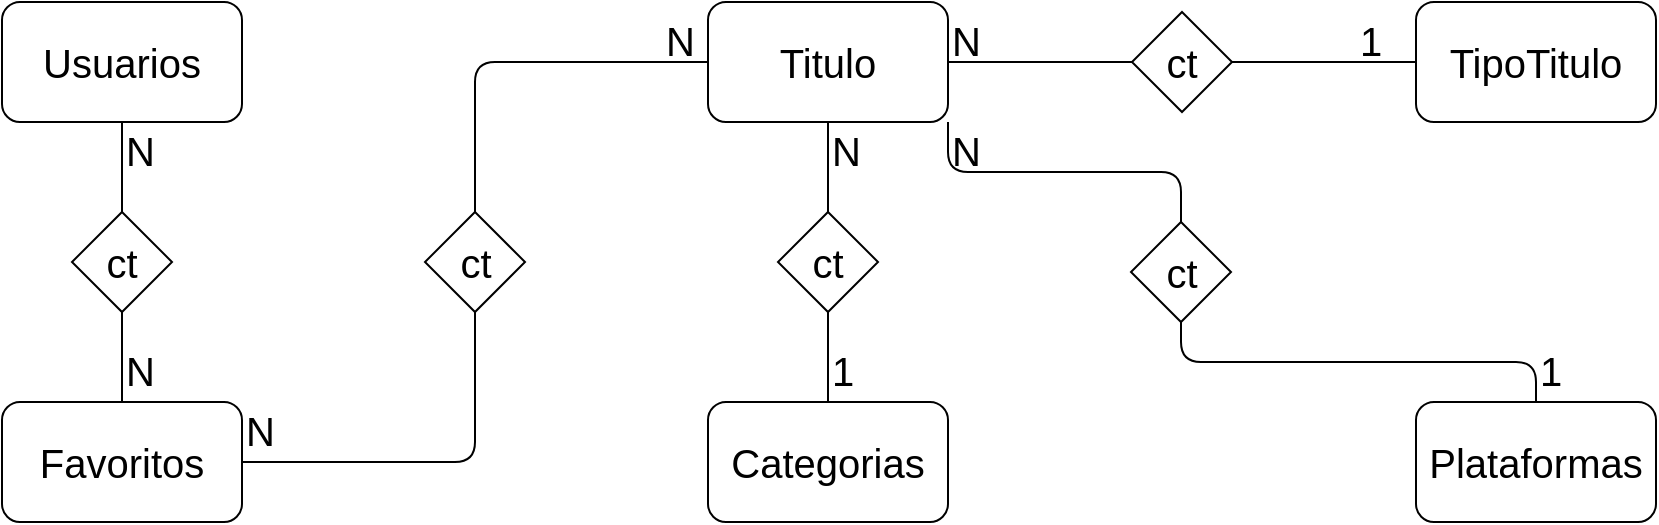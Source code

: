 <mxfile version="10.9.5" type="device"><diagram id="oxQ3Bjgj7ftXpW3iKCvN" name="CONCEITUAL"><mxGraphModel dx="942" dy="644" grid="1" gridSize="10" guides="1" tooltips="1" connect="1" arrows="1" fold="1" page="1" pageScale="1" pageWidth="827" pageHeight="1169" math="0" shadow="0"><root><mxCell id="0"/><mxCell id="1" parent="0"/><mxCell id="ZxhhWaUF28ifRmNvwUKZ-1" value="Usuarios&lt;br style=&quot;font-size: 20px;&quot;&gt;" style="rounded=1;whiteSpace=wrap;html=1;fontSize=20;" vertex="1" parent="1"><mxGeometry width="120" height="60" as="geometry"/></mxCell><mxCell id="ZxhhWaUF28ifRmNvwUKZ-2" value="Categorias&lt;br&gt;" style="rounded=1;whiteSpace=wrap;html=1;fontSize=20;" vertex="1" parent="1"><mxGeometry x="353" y="200" width="120" height="60" as="geometry"/></mxCell><mxCell id="ZxhhWaUF28ifRmNvwUKZ-3" value="Titulo" style="rounded=1;whiteSpace=wrap;html=1;fontSize=20;" vertex="1" parent="1"><mxGeometry x="353" width="120" height="60" as="geometry"/></mxCell><mxCell id="ZxhhWaUF28ifRmNvwUKZ-4" value="TipoTitulo" style="rounded=1;whiteSpace=wrap;html=1;fontSize=20;" vertex="1" parent="1"><mxGeometry x="707" width="120" height="60" as="geometry"/></mxCell><mxCell id="ZxhhWaUF28ifRmNvwUKZ-7" value="" style="endArrow=none;html=1;fontSize=20;entryX=0.5;entryY=1;entryDx=0;entryDy=0;exitX=0.5;exitY=0;exitDx=0;exitDy=0;" edge="1" parent="1" source="ZxhhWaUF28ifRmNvwUKZ-2" target="ZxhhWaUF28ifRmNvwUKZ-8"><mxGeometry width="50" height="50" relative="1" as="geometry"><mxPoint x="70" y="210" as="sourcePoint"/><mxPoint x="250" y="160" as="targetPoint"/></mxGeometry></mxCell><mxCell id="ZxhhWaUF28ifRmNvwUKZ-8" value="ct" style="rhombus;whiteSpace=wrap;html=1;fontSize=20;" vertex="1" parent="1"><mxGeometry x="388" y="105" width="50" height="50" as="geometry"/></mxCell><mxCell id="ZxhhWaUF28ifRmNvwUKZ-9" value="" style="endArrow=none;html=1;fontSize=20;entryX=0.5;entryY=1;entryDx=0;entryDy=0;exitX=0.5;exitY=0;exitDx=0;exitDy=0;" edge="1" parent="1" source="ZxhhWaUF28ifRmNvwUKZ-8" target="ZxhhWaUF28ifRmNvwUKZ-3"><mxGeometry width="50" height="50" relative="1" as="geometry"><mxPoint x="340" y="130" as="sourcePoint"/><mxPoint x="340" y="85" as="targetPoint"/></mxGeometry></mxCell><mxCell id="ZxhhWaUF28ifRmNvwUKZ-10" value="ct" style="rhombus;whiteSpace=wrap;html=1;fontSize=20;" vertex="1" parent="1"><mxGeometry x="565" y="5" width="50" height="50" as="geometry"/></mxCell><mxCell id="ZxhhWaUF28ifRmNvwUKZ-11" value="" style="endArrow=none;html=1;fontSize=20;entryX=0;entryY=0.5;entryDx=0;entryDy=0;exitX=1;exitY=0.5;exitDx=0;exitDy=0;" edge="1" parent="1" source="ZxhhWaUF28ifRmNvwUKZ-3" target="ZxhhWaUF28ifRmNvwUKZ-10"><mxGeometry width="50" height="50" relative="1" as="geometry"><mxPoint x="520" y="105" as="sourcePoint"/><mxPoint x="520" y="60" as="targetPoint"/></mxGeometry></mxCell><mxCell id="ZxhhWaUF28ifRmNvwUKZ-13" value="" style="endArrow=none;html=1;fontSize=20;entryX=0;entryY=0.5;entryDx=0;entryDy=0;exitX=1;exitY=0.5;exitDx=0;exitDy=0;" edge="1" parent="1" source="ZxhhWaUF28ifRmNvwUKZ-10" target="ZxhhWaUF28ifRmNvwUKZ-4"><mxGeometry width="50" height="50" relative="1" as="geometry"><mxPoint x="580" y="120" as="sourcePoint"/><mxPoint x="672" y="120" as="targetPoint"/></mxGeometry></mxCell><mxCell id="ZxhhWaUF28ifRmNvwUKZ-14" value="1&lt;br&gt;" style="text;html=1;resizable=0;points=[];autosize=1;align=left;verticalAlign=top;spacingTop=-4;fontSize=20;" vertex="1" parent="1"><mxGeometry x="413" y="170" width="30" height="30" as="geometry"/></mxCell><mxCell id="ZxhhWaUF28ifRmNvwUKZ-15" value="N" style="text;html=1;resizable=0;points=[];autosize=1;align=left;verticalAlign=top;spacingTop=-4;fontSize=20;" vertex="1" parent="1"><mxGeometry x="413" y="60" width="30" height="30" as="geometry"/></mxCell><mxCell id="ZxhhWaUF28ifRmNvwUKZ-16" value="N" style="text;html=1;resizable=0;points=[];autosize=1;align=left;verticalAlign=top;spacingTop=-4;fontSize=20;" vertex="1" parent="1"><mxGeometry x="473" y="5" width="30" height="30" as="geometry"/></mxCell><mxCell id="ZxhhWaUF28ifRmNvwUKZ-17" value="1&lt;br&gt;" style="text;html=1;resizable=0;points=[];autosize=1;align=left;verticalAlign=top;spacingTop=-4;fontSize=20;" vertex="1" parent="1"><mxGeometry x="677" y="5" width="30" height="30" as="geometry"/></mxCell><mxCell id="9em7kanxbdzNdByrtez9-1" value="Favoritos" style="rounded=1;whiteSpace=wrap;html=1;fontSize=20;" vertex="1" parent="1"><mxGeometry y="200" width="120" height="60" as="geometry"/></mxCell><mxCell id="9em7kanxbdzNdByrtez9-3" value="ct" style="rhombus;whiteSpace=wrap;html=1;fontSize=20;" vertex="1" parent="1"><mxGeometry x="35" y="105" width="50" height="50" as="geometry"/></mxCell><mxCell id="9em7kanxbdzNdByrtez9-4" value="N" style="text;html=1;resizable=0;points=[];autosize=1;align=left;verticalAlign=top;spacingTop=-4;fontSize=20;" vertex="1" parent="1"><mxGeometry x="60" y="60" width="30" height="30" as="geometry"/></mxCell><mxCell id="9em7kanxbdzNdByrtez9-8" value="" style="endArrow=none;html=1;fontSize=20;entryX=0.5;entryY=1;entryDx=0;entryDy=0;exitX=0.5;exitY=0;exitDx=0;exitDy=0;" edge="1" parent="1" source="9em7kanxbdzNdByrtez9-3" target="ZxhhWaUF28ifRmNvwUKZ-1"><mxGeometry width="50" height="50" relative="1" as="geometry"><mxPoint x="280" y="100" as="sourcePoint"/><mxPoint x="280" y="55" as="targetPoint"/></mxGeometry></mxCell><mxCell id="XELGwc09hbHhfYfzpmjC-1" value="" style="endArrow=none;html=1;fontSize=20;entryX=0.5;entryY=1;entryDx=0;entryDy=0;exitX=0.5;exitY=0;exitDx=0;exitDy=0;" edge="1" parent="1"><mxGeometry width="50" height="50" relative="1" as="geometry"><mxPoint x="60" y="200" as="sourcePoint"/><mxPoint x="60" y="155" as="targetPoint"/></mxGeometry></mxCell><mxCell id="XELGwc09hbHhfYfzpmjC-2" value="N" style="text;html=1;resizable=0;points=[];autosize=1;align=left;verticalAlign=top;spacingTop=-4;fontSize=20;" vertex="1" parent="1"><mxGeometry x="60" y="170" width="30" height="30" as="geometry"/></mxCell><mxCell id="XELGwc09hbHhfYfzpmjC-4" value="ct" style="rhombus;whiteSpace=wrap;html=1;fontSize=20;" vertex="1" parent="1"><mxGeometry x="211.5" y="105" width="50" height="50" as="geometry"/></mxCell><mxCell id="XELGwc09hbHhfYfzpmjC-5" value="" style="endArrow=none;html=1;fontSize=20;entryX=0;entryY=0.5;entryDx=0;entryDy=0;edgeStyle=orthogonalEdgeStyle;exitX=0.5;exitY=0;exitDx=0;exitDy=0;" edge="1" parent="1" source="XELGwc09hbHhfYfzpmjC-4" target="ZxhhWaUF28ifRmNvwUKZ-3"><mxGeometry width="50" height="50" relative="1" as="geometry"><mxPoint x="250" y="90" as="sourcePoint"/><mxPoint x="565" y="89" as="targetPoint"/><Array as="points"><mxPoint x="237" y="30"/></Array></mxGeometry></mxCell><mxCell id="XELGwc09hbHhfYfzpmjC-7" value="" style="endArrow=none;html=1;fontSize=20;entryX=0.5;entryY=1;entryDx=0;entryDy=0;edgeStyle=orthogonalEdgeStyle;exitX=1;exitY=0.5;exitDx=0;exitDy=0;" edge="1" parent="1" source="9em7kanxbdzNdByrtez9-1" target="XELGwc09hbHhfYfzpmjC-4"><mxGeometry width="50" height="50" relative="1" as="geometry"><mxPoint x="203.5" y="275" as="sourcePoint"/><mxPoint x="319.5" y="200" as="targetPoint"/><Array as="points"><mxPoint x="237" y="230"/></Array></mxGeometry></mxCell><mxCell id="XELGwc09hbHhfYfzpmjC-8" value="N" style="text;html=1;resizable=0;points=[];autosize=1;align=left;verticalAlign=top;spacingTop=-4;fontSize=20;" vertex="1" parent="1"><mxGeometry x="120" y="200" width="30" height="30" as="geometry"/></mxCell><mxCell id="XELGwc09hbHhfYfzpmjC-9" value="N" style="text;html=1;resizable=0;points=[];autosize=1;align=left;verticalAlign=top;spacingTop=-4;fontSize=20;" vertex="1" parent="1"><mxGeometry x="330" y="5" width="30" height="30" as="geometry"/></mxCell><mxCell id="zKBcGv0tfLAlnNsHL4mS-1" value="Plataformas" style="rounded=1;whiteSpace=wrap;html=1;fontSize=20;" vertex="1" parent="1"><mxGeometry x="707" y="200" width="120" height="60" as="geometry"/></mxCell><mxCell id="zKBcGv0tfLAlnNsHL4mS-2" value="ct" style="rhombus;whiteSpace=wrap;html=1;fontSize=20;" vertex="1" parent="1"><mxGeometry x="564.5" y="110" width="50" height="50" as="geometry"/></mxCell><mxCell id="zKBcGv0tfLAlnNsHL4mS-5" value="" style="endArrow=none;html=1;fontSize=20;exitX=0.5;exitY=0;exitDx=0;exitDy=0;entryX=1;entryY=1;entryDx=0;entryDy=0;entryPerimeter=0;edgeStyle=orthogonalEdgeStyle;" edge="1" parent="1" source="zKBcGv0tfLAlnNsHL4mS-2" target="ZxhhWaUF28ifRmNvwUKZ-3"><mxGeometry width="50" height="50" relative="1" as="geometry"><mxPoint x="520" y="112.5" as="sourcePoint"/><mxPoint x="480" y="59" as="targetPoint"/></mxGeometry></mxCell><mxCell id="zKBcGv0tfLAlnNsHL4mS-6" value="" style="endArrow=none;html=1;fontSize=20;entryX=0.5;entryY=1;entryDx=0;entryDy=0;exitX=0.5;exitY=0;exitDx=0;exitDy=0;edgeStyle=orthogonalEdgeStyle;" edge="1" parent="1" source="zKBcGv0tfLAlnNsHL4mS-1" target="zKBcGv0tfLAlnNsHL4mS-2"><mxGeometry width="50" height="50" relative="1" as="geometry"><mxPoint x="600" y="230" as="sourcePoint"/><mxPoint x="590" y="68" as="targetPoint"/></mxGeometry></mxCell><mxCell id="zKBcGv0tfLAlnNsHL4mS-7" value="1&lt;br&gt;" style="text;html=1;resizable=0;points=[];autosize=1;align=left;verticalAlign=top;spacingTop=-4;fontSize=20;" vertex="1" parent="1"><mxGeometry x="767" y="170" width="30" height="30" as="geometry"/></mxCell><mxCell id="zKBcGv0tfLAlnNsHL4mS-9" value="N" style="text;html=1;resizable=0;points=[];autosize=1;align=left;verticalAlign=top;spacingTop=-4;fontSize=20;" vertex="1" parent="1"><mxGeometry x="473" y="60" width="30" height="30" as="geometry"/></mxCell></root></mxGraphModel></diagram><diagram id="Nsr9oQmYb4aesGGPG6oc" name="LOGICO"><mxGraphModel dx="942" dy="644" grid="1" gridSize="10" guides="1" tooltips="1" connect="1" arrows="1" fold="1" page="1" pageScale="1" pageWidth="827" pageHeight="1169" math="0" shadow="0"><root><mxCell id="A2-IL03qtWLDRvxZ3w7h-0"/><mxCell id="A2-IL03qtWLDRvxZ3w7h-1" parent="A2-IL03qtWLDRvxZ3w7h-0"/><mxCell id="A2-IL03qtWLDRvxZ3w7h-2" value="Usuarios" style="swimlane;fontStyle=0;childLayout=stackLayout;horizontal=1;startSize=26;fillColor=#e0e0e0;horizontalStack=0;resizeParent=1;resizeParentMax=0;resizeLast=0;collapsible=1;marginBottom=0;swimlaneFillColor=#ffffff;align=center;fontSize=14;" vertex="1" parent="A2-IL03qtWLDRvxZ3w7h-1"><mxGeometry x="313" y="126.5" width="200" height="196" as="geometry"/></mxCell><mxCell id="A2-IL03qtWLDRvxZ3w7h-3" value="IdUsuario: int" style="shape=partialRectangle;top=0;left=0;right=0;bottom=1;align=left;verticalAlign=middle;fillColor=none;spacingLeft=34;spacingRight=4;overflow=hidden;rotatable=0;points=[[0,0.5],[1,0.5]];portConstraint=eastwest;dropTarget=0;fontStyle=5;fontSize=12;" vertex="1" parent="A2-IL03qtWLDRvxZ3w7h-2"><mxGeometry y="26" width="200" height="30" as="geometry"/></mxCell><mxCell id="A2-IL03qtWLDRvxZ3w7h-4" value="PK" style="shape=partialRectangle;top=0;left=0;bottom=0;fillColor=none;align=left;verticalAlign=middle;spacingLeft=4;spacingRight=4;overflow=hidden;rotatable=0;points=[];portConstraint=eastwest;part=1;fontSize=12;" vertex="1" connectable="0" parent="A2-IL03qtWLDRvxZ3w7h-3"><mxGeometry width="30" height="30" as="geometry"/></mxCell><mxCell id="A2-IL03qtWLDRvxZ3w7h-5" value="Nome: varchar (200)" style="shape=partialRectangle;top=0;left=0;right=0;bottom=0;align=left;verticalAlign=top;fillColor=none;spacingLeft=34;spacingRight=4;overflow=hidden;rotatable=0;points=[[0,0.5],[1,0.5]];portConstraint=eastwest;dropTarget=0;fontSize=12;" vertex="1" parent="A2-IL03qtWLDRvxZ3w7h-2"><mxGeometry y="56" width="200" height="26" as="geometry"/></mxCell><mxCell id="A2-IL03qtWLDRvxZ3w7h-6" value="" style="shape=partialRectangle;top=0;left=0;bottom=0;fillColor=none;align=left;verticalAlign=top;spacingLeft=4;spacingRight=4;overflow=hidden;rotatable=0;points=[];portConstraint=eastwest;part=1;fontSize=12;" vertex="1" connectable="0" parent="A2-IL03qtWLDRvxZ3w7h-5"><mxGeometry width="30" height="26" as="geometry"/></mxCell><mxCell id="A2-IL03qtWLDRvxZ3w7h-7" value="Email: varchar (200)" style="shape=partialRectangle;top=0;left=0;right=0;bottom=0;align=left;verticalAlign=top;fillColor=none;spacingLeft=34;spacingRight=4;overflow=hidden;rotatable=0;points=[[0,0.5],[1,0.5]];portConstraint=eastwest;dropTarget=0;fontSize=12;" vertex="1" parent="A2-IL03qtWLDRvxZ3w7h-2"><mxGeometry y="82" width="200" height="26" as="geometry"/></mxCell><mxCell id="A2-IL03qtWLDRvxZ3w7h-8" value="" style="shape=partialRectangle;top=0;left=0;bottom=0;fillColor=none;align=left;verticalAlign=top;spacingLeft=4;spacingRight=4;overflow=hidden;rotatable=0;points=[];portConstraint=eastwest;part=1;fontSize=12;" vertex="1" connectable="0" parent="A2-IL03qtWLDRvxZ3w7h-7"><mxGeometry width="30" height="26" as="geometry"/></mxCell><mxCell id="A2-IL03qtWLDRvxZ3w7h-9" value="Senha: varchar (200)" style="shape=partialRectangle;top=0;left=0;right=0;bottom=0;align=left;verticalAlign=top;fillColor=none;spacingLeft=34;spacingRight=4;overflow=hidden;rotatable=0;points=[[0,0.5],[1,0.5]];portConstraint=eastwest;dropTarget=0;fontSize=12;" vertex="1" parent="A2-IL03qtWLDRvxZ3w7h-2"><mxGeometry y="108" width="200" height="26" as="geometry"/></mxCell><mxCell id="A2-IL03qtWLDRvxZ3w7h-10" value="" style="shape=partialRectangle;top=0;left=0;bottom=0;fillColor=none;align=left;verticalAlign=top;spacingLeft=4;spacingRight=4;overflow=hidden;rotatable=0;points=[];portConstraint=eastwest;part=1;fontSize=12;" vertex="1" connectable="0" parent="A2-IL03qtWLDRvxZ3w7h-9"><mxGeometry width="30" height="26" as="geometry"/></mxCell><mxCell id="A2-IL03qtWLDRvxZ3w7h-32" value="Admin: bit" style="shape=partialRectangle;top=0;left=0;right=0;bottom=0;align=left;verticalAlign=top;fillColor=none;spacingLeft=34;spacingRight=4;overflow=hidden;rotatable=0;points=[[0,0.5],[1,0.5]];portConstraint=eastwest;dropTarget=0;fontSize=12;" vertex="1" parent="A2-IL03qtWLDRvxZ3w7h-2"><mxGeometry y="134" width="200" height="26" as="geometry"/></mxCell><mxCell id="A2-IL03qtWLDRvxZ3w7h-33" value="" style="shape=partialRectangle;top=0;left=0;bottom=0;fillColor=none;align=left;verticalAlign=top;spacingLeft=4;spacingRight=4;overflow=hidden;rotatable=0;points=[];portConstraint=eastwest;part=1;fontSize=12;" vertex="1" connectable="0" parent="A2-IL03qtWLDRvxZ3w7h-32"><mxGeometry width="30" height="26" as="geometry"/></mxCell><mxCell id="A2-IL03qtWLDRvxZ3w7h-30" value="DataNascimento: Date" style="shape=partialRectangle;top=0;left=0;right=0;bottom=0;align=left;verticalAlign=top;fillColor=none;spacingLeft=34;spacingRight=4;overflow=hidden;rotatable=0;points=[[0,0.5],[1,0.5]];portConstraint=eastwest;dropTarget=0;fontSize=12;" vertex="1" parent="A2-IL03qtWLDRvxZ3w7h-2"><mxGeometry y="160" width="200" height="26" as="geometry"/></mxCell><mxCell id="A2-IL03qtWLDRvxZ3w7h-31" value="" style="shape=partialRectangle;top=0;left=0;bottom=0;fillColor=none;align=left;verticalAlign=top;spacingLeft=4;spacingRight=4;overflow=hidden;rotatable=0;points=[];portConstraint=eastwest;part=1;fontSize=12;" vertex="1" connectable="0" parent="A2-IL03qtWLDRvxZ3w7h-30"><mxGeometry width="30" height="26" as="geometry"/></mxCell><mxCell id="A2-IL03qtWLDRvxZ3w7h-11" value="" style="shape=partialRectangle;top=0;left=0;right=0;bottom=0;align=left;verticalAlign=top;fillColor=none;spacingLeft=34;spacingRight=4;overflow=hidden;rotatable=0;points=[[0,0.5],[1,0.5]];portConstraint=eastwest;dropTarget=0;fontSize=12;" vertex="1" parent="A2-IL03qtWLDRvxZ3w7h-2"><mxGeometry y="186" width="200" height="10" as="geometry"/></mxCell><mxCell id="A2-IL03qtWLDRvxZ3w7h-12" value="" style="shape=partialRectangle;top=0;left=0;bottom=0;fillColor=none;align=left;verticalAlign=top;spacingLeft=4;spacingRight=4;overflow=hidden;rotatable=0;points=[];portConstraint=eastwest;part=1;fontSize=12;" vertex="1" connectable="0" parent="A2-IL03qtWLDRvxZ3w7h-11"><mxGeometry width="30" height="10" as="geometry"/></mxCell><mxCell id="D01p6Mc8b70RiHTrYPNM-0" value="Titulos" style="swimlane;fontStyle=0;childLayout=stackLayout;horizontal=1;startSize=26;fillColor=#e0e0e0;horizontalStack=0;resizeParent=1;resizeParentMax=0;resizeLast=0;collapsible=1;marginBottom=0;swimlaneFillColor=#ffffff;align=center;fontSize=14;" vertex="1" parent="A2-IL03qtWLDRvxZ3w7h-1"><mxGeometry x="627" width="200" height="260" as="geometry"/></mxCell><mxCell id="D01p6Mc8b70RiHTrYPNM-1" value="IdTitulo: int" style="shape=partialRectangle;top=0;left=0;right=0;bottom=1;align=left;verticalAlign=middle;fillColor=none;spacingLeft=34;spacingRight=4;overflow=hidden;rotatable=0;points=[[0,0.5],[1,0.5]];portConstraint=eastwest;dropTarget=0;fontStyle=5;fontSize=12;" vertex="1" parent="D01p6Mc8b70RiHTrYPNM-0"><mxGeometry y="26" width="200" height="30" as="geometry"/></mxCell><mxCell id="D01p6Mc8b70RiHTrYPNM-2" value="PK" style="shape=partialRectangle;top=0;left=0;bottom=0;fillColor=none;align=left;verticalAlign=middle;spacingLeft=4;spacingRight=4;overflow=hidden;rotatable=0;points=[];portConstraint=eastwest;part=1;fontSize=12;" vertex="1" connectable="0" parent="D01p6Mc8b70RiHTrYPNM-1"><mxGeometry width="30" height="30" as="geometry"/></mxCell><mxCell id="NqF0XAkTwT_WUXVTqpg3-2" value="IdCategoria: int" style="shape=partialRectangle;top=0;left=0;right=0;bottom=1;align=left;verticalAlign=middle;fillColor=none;spacingLeft=34;spacingRight=4;overflow=hidden;rotatable=0;points=[[0,0.5],[1,0.5]];portConstraint=eastwest;dropTarget=0;fontStyle=5;fontSize=12;" vertex="1" parent="D01p6Mc8b70RiHTrYPNM-0"><mxGeometry y="56" width="200" height="30" as="geometry"/></mxCell><mxCell id="NqF0XAkTwT_WUXVTqpg3-3" value="FK" style="shape=partialRectangle;top=0;left=0;bottom=0;fillColor=none;align=left;verticalAlign=middle;spacingLeft=4;spacingRight=4;overflow=hidden;rotatable=0;points=[];portConstraint=eastwest;part=1;fontSize=12;" vertex="1" connectable="0" parent="NqF0XAkTwT_WUXVTqpg3-2"><mxGeometry width="30" height="30" as="geometry"/></mxCell><mxCell id="NqF0XAkTwT_WUXVTqpg3-6" value="IdTipoTitulo: int" style="shape=partialRectangle;top=0;left=0;right=0;bottom=1;align=left;verticalAlign=middle;fillColor=none;spacingLeft=34;spacingRight=4;overflow=hidden;rotatable=0;points=[[0,0.5],[1,0.5]];portConstraint=eastwest;dropTarget=0;fontStyle=5;fontSize=12;" vertex="1" parent="D01p6Mc8b70RiHTrYPNM-0"><mxGeometry y="86" width="200" height="30" as="geometry"/></mxCell><mxCell id="NqF0XAkTwT_WUXVTqpg3-7" value="FK" style="shape=partialRectangle;top=0;left=0;bottom=0;fillColor=none;align=left;verticalAlign=middle;spacingLeft=4;spacingRight=4;overflow=hidden;rotatable=0;points=[];portConstraint=eastwest;part=1;fontSize=12;" vertex="1" connectable="0" parent="NqF0XAkTwT_WUXVTqpg3-6"><mxGeometry width="30" height="30" as="geometry"/></mxCell><mxCell id="4ZD9YYrCYU9d6HBrDQgc-28" value="IdPlataforma: int" style="shape=partialRectangle;top=0;left=0;right=0;bottom=1;align=left;verticalAlign=middle;fillColor=none;spacingLeft=34;spacingRight=4;overflow=hidden;rotatable=0;points=[[0,0.5],[1,0.5]];portConstraint=eastwest;dropTarget=0;fontStyle=5;fontSize=12;" vertex="1" parent="D01p6Mc8b70RiHTrYPNM-0"><mxGeometry y="116" width="200" height="30" as="geometry"/></mxCell><mxCell id="4ZD9YYrCYU9d6HBrDQgc-29" value="FK" style="shape=partialRectangle;top=0;left=0;bottom=0;fillColor=none;align=left;verticalAlign=middle;spacingLeft=4;spacingRight=4;overflow=hidden;rotatable=0;points=[];portConstraint=eastwest;part=1;fontSize=12;" vertex="1" connectable="0" parent="4ZD9YYrCYU9d6HBrDQgc-28"><mxGeometry width="30" height="30" as="geometry"/></mxCell><mxCell id="D01p6Mc8b70RiHTrYPNM-3" value="Nome: varchar (200)" style="shape=partialRectangle;top=0;left=0;right=0;bottom=0;align=left;verticalAlign=top;fillColor=none;spacingLeft=34;spacingRight=4;overflow=hidden;rotatable=0;points=[[0,0.5],[1,0.5]];portConstraint=eastwest;dropTarget=0;fontSize=12;" vertex="1" parent="D01p6Mc8b70RiHTrYPNM-0"><mxGeometry y="146" width="200" height="26" as="geometry"/></mxCell><mxCell id="D01p6Mc8b70RiHTrYPNM-4" value="" style="shape=partialRectangle;top=0;left=0;bottom=0;fillColor=none;align=left;verticalAlign=top;spacingLeft=4;spacingRight=4;overflow=hidden;rotatable=0;points=[];portConstraint=eastwest;part=1;fontSize=12;" vertex="1" connectable="0" parent="D01p6Mc8b70RiHTrYPNM-3"><mxGeometry width="30" height="26" as="geometry"/></mxCell><mxCell id="D01p6Mc8b70RiHTrYPNM-5" value="Sinopse: text" style="shape=partialRectangle;top=0;left=0;right=0;bottom=0;align=left;verticalAlign=top;fillColor=none;spacingLeft=34;spacingRight=4;overflow=hidden;rotatable=0;points=[[0,0.5],[1,0.5]];portConstraint=eastwest;dropTarget=0;fontSize=12;" vertex="1" parent="D01p6Mc8b70RiHTrYPNM-0"><mxGeometry y="172" width="200" height="26" as="geometry"/></mxCell><mxCell id="D01p6Mc8b70RiHTrYPNM-6" value="" style="shape=partialRectangle;top=0;left=0;bottom=0;fillColor=none;align=left;verticalAlign=top;spacingLeft=4;spacingRight=4;overflow=hidden;rotatable=0;points=[];portConstraint=eastwest;part=1;fontSize=12;" vertex="1" connectable="0" parent="D01p6Mc8b70RiHTrYPNM-5"><mxGeometry width="30" height="26" as="geometry"/></mxCell><mxCell id="D01p6Mc8b70RiHTrYPNM-7" value="Duracao: int" style="shape=partialRectangle;top=0;left=0;right=0;bottom=0;align=left;verticalAlign=top;fillColor=none;spacingLeft=34;spacingRight=4;overflow=hidden;rotatable=0;points=[[0,0.5],[1,0.5]];portConstraint=eastwest;dropTarget=0;fontSize=12;" vertex="1" parent="D01p6Mc8b70RiHTrYPNM-0"><mxGeometry y="198" width="200" height="26" as="geometry"/></mxCell><mxCell id="D01p6Mc8b70RiHTrYPNM-8" value="" style="shape=partialRectangle;top=0;left=0;bottom=0;fillColor=none;align=left;verticalAlign=top;spacingLeft=4;spacingRight=4;overflow=hidden;rotatable=0;points=[];portConstraint=eastwest;part=1;fontSize=12;" vertex="1" connectable="0" parent="D01p6Mc8b70RiHTrYPNM-7"><mxGeometry width="30" height="26" as="geometry"/></mxCell><mxCell id="NqF0XAkTwT_WUXVTqpg3-4" value="DataLancamento: Date" style="shape=partialRectangle;top=0;left=0;right=0;bottom=0;align=left;verticalAlign=top;fillColor=none;spacingLeft=34;spacingRight=4;overflow=hidden;rotatable=0;points=[[0,0.5],[1,0.5]];portConstraint=eastwest;dropTarget=0;fontSize=12;" vertex="1" parent="D01p6Mc8b70RiHTrYPNM-0"><mxGeometry y="224" width="200" height="26" as="geometry"/></mxCell><mxCell id="NqF0XAkTwT_WUXVTqpg3-5" value="" style="shape=partialRectangle;top=0;left=0;bottom=0;fillColor=none;align=left;verticalAlign=top;spacingLeft=4;spacingRight=4;overflow=hidden;rotatable=0;points=[];portConstraint=eastwest;part=1;fontSize=12;" vertex="1" connectable="0" parent="NqF0XAkTwT_WUXVTqpg3-4"><mxGeometry width="30" height="26" as="geometry"/></mxCell><mxCell id="D01p6Mc8b70RiHTrYPNM-13" value="" style="shape=partialRectangle;top=0;left=0;right=0;bottom=0;align=left;verticalAlign=top;fillColor=none;spacingLeft=34;spacingRight=4;overflow=hidden;rotatable=0;points=[[0,0.5],[1,0.5]];portConstraint=eastwest;dropTarget=0;fontSize=12;" vertex="1" parent="D01p6Mc8b70RiHTrYPNM-0"><mxGeometry y="250" width="200" height="10" as="geometry"/></mxCell><mxCell id="D01p6Mc8b70RiHTrYPNM-14" value="" style="shape=partialRectangle;top=0;left=0;bottom=0;fillColor=none;align=left;verticalAlign=top;spacingLeft=4;spacingRight=4;overflow=hidden;rotatable=0;points=[];portConstraint=eastwest;part=1;fontSize=12;" vertex="1" connectable="0" parent="D01p6Mc8b70RiHTrYPNM-13"><mxGeometry width="30" height="10" as="geometry"/></mxCell><mxCell id="NqF0XAkTwT_WUXVTqpg3-8" value="Categorias" style="swimlane;fontStyle=0;childLayout=stackLayout;horizontal=1;startSize=26;fillColor=#e0e0e0;horizontalStack=0;resizeParent=1;resizeParentMax=0;resizeLast=0;collapsible=1;marginBottom=0;swimlaneFillColor=#ffffff;align=center;fontSize=14;" vertex="1" parent="A2-IL03qtWLDRvxZ3w7h-1"><mxGeometry y="116" width="200" height="92" as="geometry"/></mxCell><mxCell id="NqF0XAkTwT_WUXVTqpg3-11" value="IdCategoria: int" style="shape=partialRectangle;top=0;left=0;right=0;bottom=1;align=left;verticalAlign=middle;fillColor=none;spacingLeft=34;spacingRight=4;overflow=hidden;rotatable=0;points=[[0,0.5],[1,0.5]];portConstraint=eastwest;dropTarget=0;fontStyle=5;fontSize=12;" vertex="1" parent="NqF0XAkTwT_WUXVTqpg3-8"><mxGeometry y="26" width="200" height="30" as="geometry"/></mxCell><mxCell id="NqF0XAkTwT_WUXVTqpg3-12" value="PK" style="shape=partialRectangle;top=0;left=0;bottom=0;fillColor=none;align=left;verticalAlign=middle;spacingLeft=4;spacingRight=4;overflow=hidden;rotatable=0;points=[];portConstraint=eastwest;part=1;fontSize=12;" vertex="1" connectable="0" parent="NqF0XAkTwT_WUXVTqpg3-11"><mxGeometry width="30" height="30" as="geometry"/></mxCell><mxCell id="NqF0XAkTwT_WUXVTqpg3-15" value="Nome: varchar (200)" style="shape=partialRectangle;top=0;left=0;right=0;bottom=0;align=left;verticalAlign=top;fillColor=none;spacingLeft=34;spacingRight=4;overflow=hidden;rotatable=0;points=[[0,0.5],[1,0.5]];portConstraint=eastwest;dropTarget=0;fontSize=12;" vertex="1" parent="NqF0XAkTwT_WUXVTqpg3-8"><mxGeometry y="56" width="200" height="26" as="geometry"/></mxCell><mxCell id="NqF0XAkTwT_WUXVTqpg3-16" value="" style="shape=partialRectangle;top=0;left=0;bottom=0;fillColor=none;align=left;verticalAlign=top;spacingLeft=4;spacingRight=4;overflow=hidden;rotatable=0;points=[];portConstraint=eastwest;part=1;fontSize=12;" vertex="1" connectable="0" parent="NqF0XAkTwT_WUXVTqpg3-15"><mxGeometry width="30" height="26" as="geometry"/></mxCell><mxCell id="NqF0XAkTwT_WUXVTqpg3-23" value="" style="shape=partialRectangle;top=0;left=0;right=0;bottom=0;align=left;verticalAlign=top;fillColor=none;spacingLeft=34;spacingRight=4;overflow=hidden;rotatable=0;points=[[0,0.5],[1,0.5]];portConstraint=eastwest;dropTarget=0;fontSize=12;" vertex="1" parent="NqF0XAkTwT_WUXVTqpg3-8"><mxGeometry y="82" width="200" height="10" as="geometry"/></mxCell><mxCell id="NqF0XAkTwT_WUXVTqpg3-24" value="" style="shape=partialRectangle;top=0;left=0;bottom=0;fillColor=none;align=left;verticalAlign=top;spacingLeft=4;spacingRight=4;overflow=hidden;rotatable=0;points=[];portConstraint=eastwest;part=1;fontSize=12;" vertex="1" connectable="0" parent="NqF0XAkTwT_WUXVTqpg3-23"><mxGeometry width="30" height="10" as="geometry"/></mxCell><mxCell id="NqF0XAkTwT_WUXVTqpg3-26" value="TipoTitulo" style="swimlane;fontStyle=0;childLayout=stackLayout;horizontal=1;startSize=26;fillColor=#e0e0e0;horizontalStack=0;resizeParent=1;resizeParentMax=0;resizeLast=0;collapsible=1;marginBottom=0;swimlaneFillColor=#ffffff;align=center;fontSize=14;" vertex="1" parent="A2-IL03qtWLDRvxZ3w7h-1"><mxGeometry width="200" height="92" as="geometry"/></mxCell><mxCell id="NqF0XAkTwT_WUXVTqpg3-27" value="IdTipoTitulo: int" style="shape=partialRectangle;top=0;left=0;right=0;bottom=1;align=left;verticalAlign=middle;fillColor=none;spacingLeft=34;spacingRight=4;overflow=hidden;rotatable=0;points=[[0,0.5],[1,0.5]];portConstraint=eastwest;dropTarget=0;fontStyle=5;fontSize=12;" vertex="1" parent="NqF0XAkTwT_WUXVTqpg3-26"><mxGeometry y="26" width="200" height="30" as="geometry"/></mxCell><mxCell id="NqF0XAkTwT_WUXVTqpg3-28" value="PK" style="shape=partialRectangle;top=0;left=0;bottom=0;fillColor=none;align=left;verticalAlign=middle;spacingLeft=4;spacingRight=4;overflow=hidden;rotatable=0;points=[];portConstraint=eastwest;part=1;fontSize=12;" vertex="1" connectable="0" parent="NqF0XAkTwT_WUXVTqpg3-27"><mxGeometry width="30" height="30" as="geometry"/></mxCell><mxCell id="NqF0XAkTwT_WUXVTqpg3-33" value="Tipo: varchar (200)" style="shape=partialRectangle;top=0;left=0;right=0;bottom=0;align=left;verticalAlign=top;fillColor=none;spacingLeft=34;spacingRight=4;overflow=hidden;rotatable=0;points=[[0,0.5],[1,0.5]];portConstraint=eastwest;dropTarget=0;fontSize=12;" vertex="1" parent="NqF0XAkTwT_WUXVTqpg3-26"><mxGeometry y="56" width="200" height="26" as="geometry"/></mxCell><mxCell id="NqF0XAkTwT_WUXVTqpg3-34" value="" style="shape=partialRectangle;top=0;left=0;bottom=0;fillColor=none;align=left;verticalAlign=top;spacingLeft=4;spacingRight=4;overflow=hidden;rotatable=0;points=[];portConstraint=eastwest;part=1;fontSize=12;" vertex="1" connectable="0" parent="NqF0XAkTwT_WUXVTqpg3-33"><mxGeometry width="30" height="26" as="geometry"/></mxCell><mxCell id="NqF0XAkTwT_WUXVTqpg3-41" value="" style="shape=partialRectangle;top=0;left=0;right=0;bottom=0;align=left;verticalAlign=top;fillColor=none;spacingLeft=34;spacingRight=4;overflow=hidden;rotatable=0;points=[[0,0.5],[1,0.5]];portConstraint=eastwest;dropTarget=0;fontSize=12;" vertex="1" parent="NqF0XAkTwT_WUXVTqpg3-26"><mxGeometry y="82" width="200" height="10" as="geometry"/></mxCell><mxCell id="NqF0XAkTwT_WUXVTqpg3-42" value="" style="shape=partialRectangle;top=0;left=0;bottom=0;fillColor=none;align=left;verticalAlign=top;spacingLeft=4;spacingRight=4;overflow=hidden;rotatable=0;points=[];portConstraint=eastwest;part=1;fontSize=12;" vertex="1" connectable="0" parent="NqF0XAkTwT_WUXVTqpg3-41"><mxGeometry width="30" height="10" as="geometry"/></mxCell><mxCell id="N74ZzIYc8Mf-v1XXDu67-0" value="Favoritos" style="swimlane;fontStyle=0;childLayout=stackLayout;horizontal=1;startSize=26;fillColor=#e0e0e0;horizontalStack=0;resizeParent=1;resizeParentMax=0;resizeLast=0;collapsible=1;marginBottom=0;swimlaneFillColor=#ffffff;align=center;fontSize=14;" vertex="1" parent="A2-IL03qtWLDRvxZ3w7h-1"><mxGeometry x="313" width="200" height="86" as="geometry"/></mxCell><mxCell id="N74ZzIYc8Mf-v1XXDu67-7" value="IdUsuario: int" style="shape=partialRectangle;top=0;left=0;right=0;bottom=1;align=left;verticalAlign=middle;fillColor=none;spacingLeft=34;spacingRight=4;overflow=hidden;rotatable=0;points=[[0,0.5],[1,0.5]];portConstraint=eastwest;dropTarget=0;fontStyle=5;fontSize=12;" vertex="1" parent="N74ZzIYc8Mf-v1XXDu67-0"><mxGeometry y="26" width="200" height="30" as="geometry"/></mxCell><mxCell id="N74ZzIYc8Mf-v1XXDu67-8" value="FK" style="shape=partialRectangle;top=0;left=0;bottom=0;fillColor=none;align=left;verticalAlign=middle;spacingLeft=4;spacingRight=4;overflow=hidden;rotatable=0;points=[];portConstraint=eastwest;part=1;fontSize=12;" vertex="1" connectable="0" parent="N74ZzIYc8Mf-v1XXDu67-7"><mxGeometry width="30" height="30" as="geometry"/></mxCell><mxCell id="N74ZzIYc8Mf-v1XXDu67-1" value="IdTitulo: int" style="shape=partialRectangle;top=0;left=0;right=0;bottom=1;align=left;verticalAlign=middle;fillColor=none;spacingLeft=34;spacingRight=4;overflow=hidden;rotatable=0;points=[[0,0.5],[1,0.5]];portConstraint=eastwest;dropTarget=0;fontStyle=5;fontSize=12;" vertex="1" parent="N74ZzIYc8Mf-v1XXDu67-0"><mxGeometry y="56" width="200" height="30" as="geometry"/></mxCell><mxCell id="N74ZzIYc8Mf-v1XXDu67-2" value="FK" style="shape=partialRectangle;top=0;left=0;bottom=0;fillColor=none;align=left;verticalAlign=middle;spacingLeft=4;spacingRight=4;overflow=hidden;rotatable=0;points=[];portConstraint=eastwest;part=1;fontSize=12;" vertex="1" connectable="0" parent="N74ZzIYc8Mf-v1XXDu67-1"><mxGeometry width="30" height="30" as="geometry"/></mxCell><mxCell id="4ZD9YYrCYU9d6HBrDQgc-11" value="Plataformas" style="swimlane;fontStyle=0;childLayout=stackLayout;horizontal=1;startSize=26;fillColor=#e0e0e0;horizontalStack=0;resizeParent=1;resizeParentMax=0;resizeLast=0;collapsible=1;marginBottom=0;swimlaneFillColor=#ffffff;align=center;fontSize=14;" vertex="1" parent="A2-IL03qtWLDRvxZ3w7h-1"><mxGeometry y="230.5" width="200" height="92" as="geometry"/></mxCell><mxCell id="4ZD9YYrCYU9d6HBrDQgc-12" value="IdPlataforma: int" style="shape=partialRectangle;top=0;left=0;right=0;bottom=1;align=left;verticalAlign=middle;fillColor=none;spacingLeft=34;spacingRight=4;overflow=hidden;rotatable=0;points=[[0,0.5],[1,0.5]];portConstraint=eastwest;dropTarget=0;fontStyle=5;fontSize=12;" vertex="1" parent="4ZD9YYrCYU9d6HBrDQgc-11"><mxGeometry y="26" width="200" height="30" as="geometry"/></mxCell><mxCell id="4ZD9YYrCYU9d6HBrDQgc-13" value="PK" style="shape=partialRectangle;top=0;left=0;bottom=0;fillColor=none;align=left;verticalAlign=middle;spacingLeft=4;spacingRight=4;overflow=hidden;rotatable=0;points=[];portConstraint=eastwest;part=1;fontSize=12;" vertex="1" connectable="0" parent="4ZD9YYrCYU9d6HBrDQgc-12"><mxGeometry width="30" height="30" as="geometry"/></mxCell><mxCell id="4ZD9YYrCYU9d6HBrDQgc-14" value="Nome: varchar (200)" style="shape=partialRectangle;top=0;left=0;right=0;bottom=0;align=left;verticalAlign=top;fillColor=none;spacingLeft=34;spacingRight=4;overflow=hidden;rotatable=0;points=[[0,0.5],[1,0.5]];portConstraint=eastwest;dropTarget=0;fontSize=12;" vertex="1" parent="4ZD9YYrCYU9d6HBrDQgc-11"><mxGeometry y="56" width="200" height="26" as="geometry"/></mxCell><mxCell id="4ZD9YYrCYU9d6HBrDQgc-15" value="" style="shape=partialRectangle;top=0;left=0;bottom=0;fillColor=none;align=left;verticalAlign=top;spacingLeft=4;spacingRight=4;overflow=hidden;rotatable=0;points=[];portConstraint=eastwest;part=1;fontSize=12;" vertex="1" connectable="0" parent="4ZD9YYrCYU9d6HBrDQgc-14"><mxGeometry width="30" height="26" as="geometry"/></mxCell><mxCell id="4ZD9YYrCYU9d6HBrDQgc-24" value="" style="shape=partialRectangle;top=0;left=0;right=0;bottom=0;align=left;verticalAlign=top;fillColor=none;spacingLeft=34;spacingRight=4;overflow=hidden;rotatable=0;points=[[0,0.5],[1,0.5]];portConstraint=eastwest;dropTarget=0;fontSize=12;" vertex="1" parent="4ZD9YYrCYU9d6HBrDQgc-11"><mxGeometry y="82" width="200" height="10" as="geometry"/></mxCell><mxCell id="4ZD9YYrCYU9d6HBrDQgc-25" value="" style="shape=partialRectangle;top=0;left=0;bottom=0;fillColor=none;align=left;verticalAlign=top;spacingLeft=4;spacingRight=4;overflow=hidden;rotatable=0;points=[];portConstraint=eastwest;part=1;fontSize=12;" vertex="1" connectable="0" parent="4ZD9YYrCYU9d6HBrDQgc-24"><mxGeometry width="30" height="10" as="geometry"/></mxCell></root></mxGraphModel></diagram></mxfile>